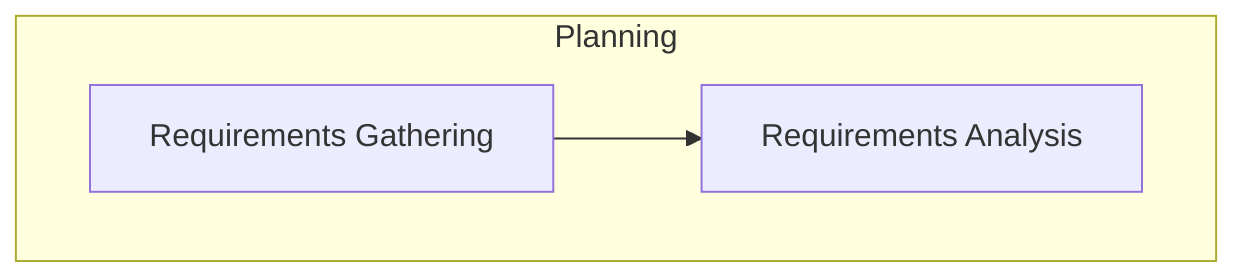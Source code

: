 flowchart TD
    A[Requirements Gathering] --> A1[Requirements Analysis]

subgraph Planning
A
A1
end
